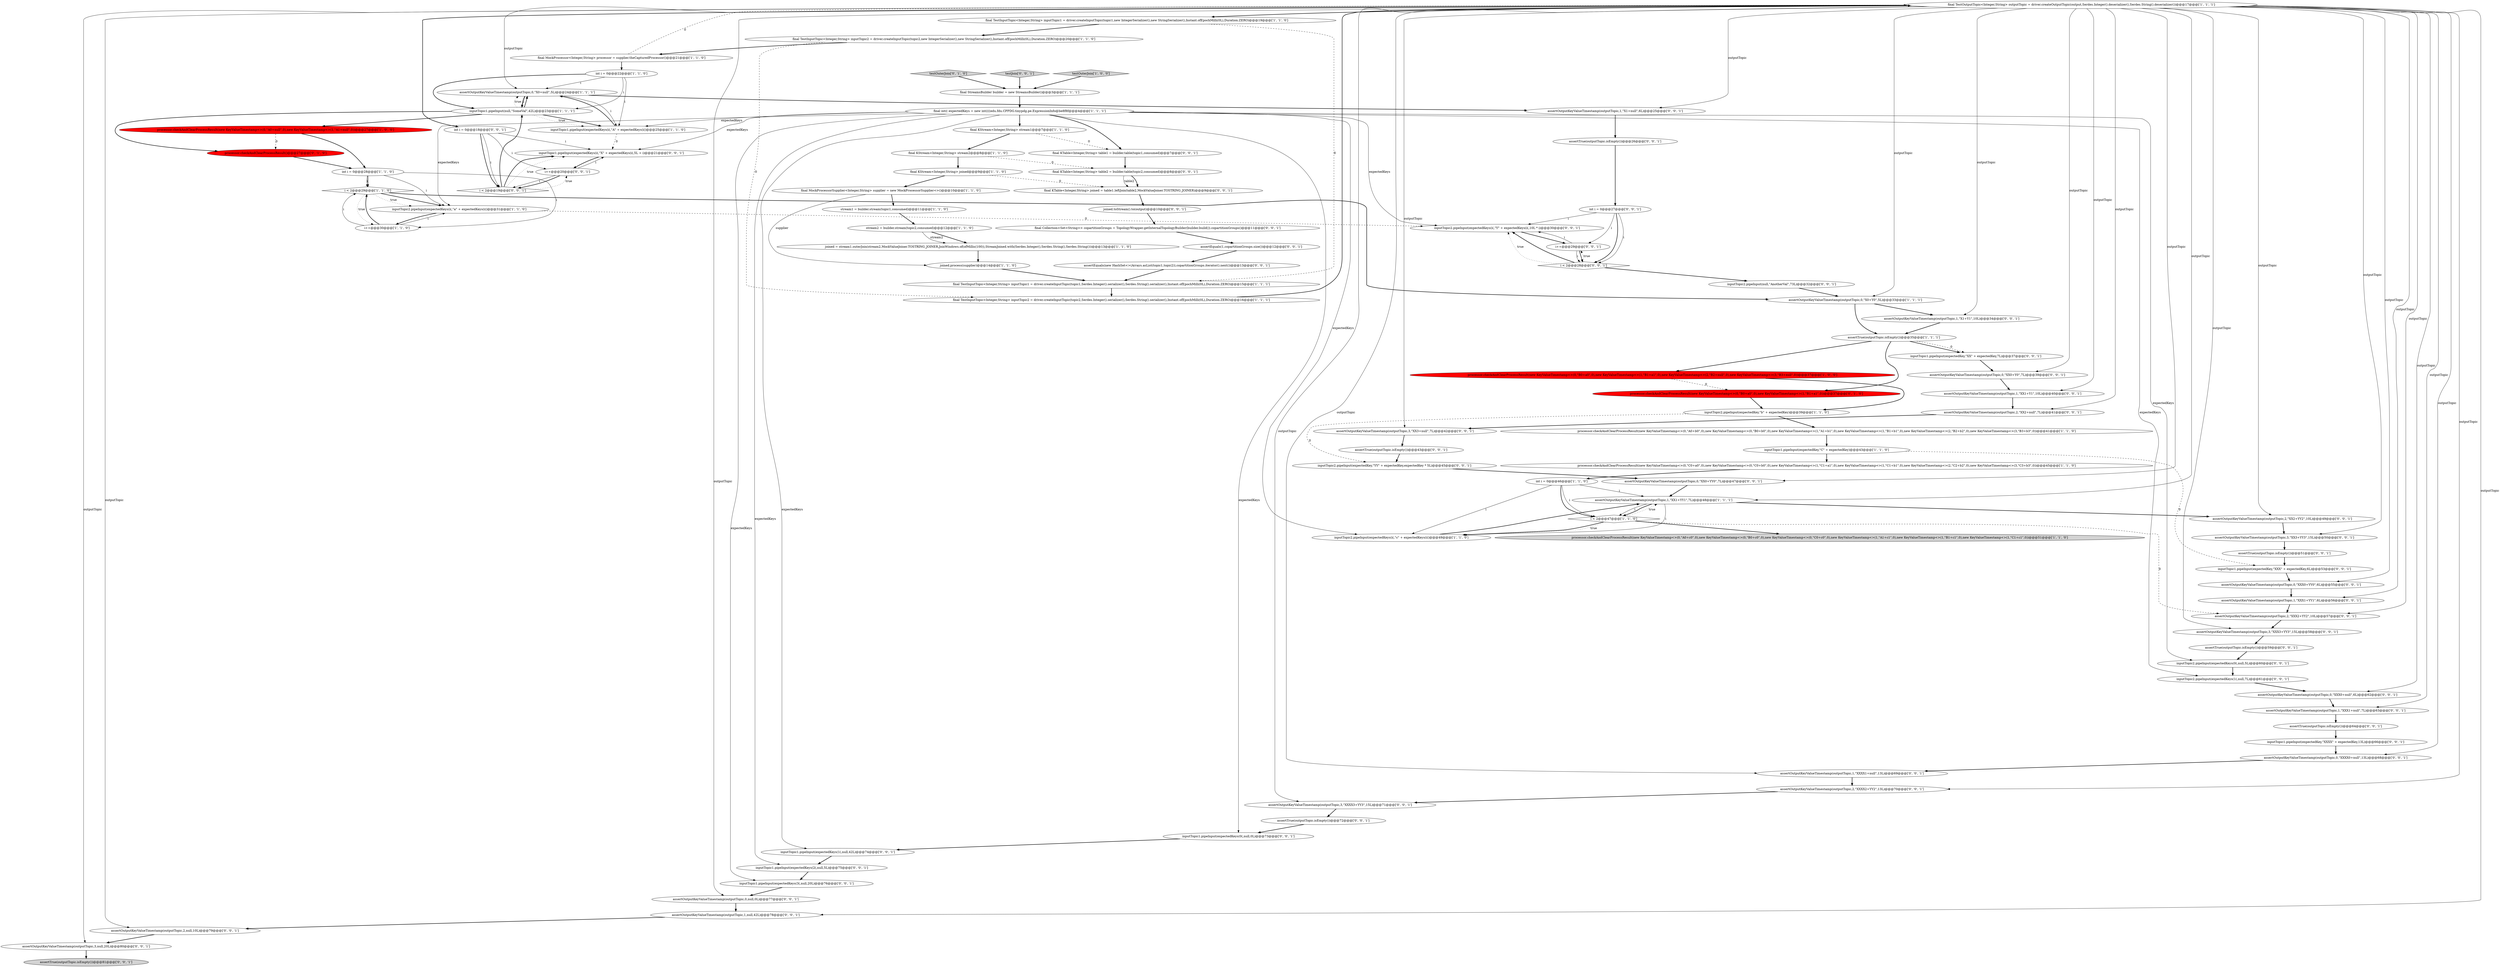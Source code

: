 digraph {
91 [style = filled, label = "inputTopic1.pipeInput(expectedKey,\"XX\" + expectedKey,7L)@@@37@@@['0', '0', '1']", fillcolor = white, shape = ellipse image = "AAA0AAABBB3BBB"];
3 [style = filled, label = "final KStream<Integer,String> stream1@@@7@@@['1', '1', '0']", fillcolor = white, shape = ellipse image = "AAA0AAABBB1BBB"];
77 [style = filled, label = "inputTopic1.pipeInput(expectedKeys(3(,null,20L)@@@76@@@['0', '0', '1']", fillcolor = white, shape = ellipse image = "AAA0AAABBB3BBB"];
38 [style = filled, label = "processor.checkAndClearProcessResult()@@@27@@@['0', '1', '0']", fillcolor = red, shape = ellipse image = "AAA1AAABBB2BBB"];
37 [style = filled, label = "inputTopic1.pipeInput(expectedKey,\"C\" + expectedKey)@@@43@@@['1', '1', '0']", fillcolor = white, shape = ellipse image = "AAA0AAABBB1BBB"];
55 [style = filled, label = "inputTopic1.pipeInput(expectedKeys(2(,null,5L)@@@75@@@['0', '0', '1']", fillcolor = white, shape = ellipse image = "AAA0AAABBB3BBB"];
14 [style = filled, label = "i < 2@@@47@@@['1', '1', '0']", fillcolor = white, shape = diamond image = "AAA0AAABBB1BBB"];
49 [style = filled, label = "inputTopic2.pipeInput(expectedKeys(1(,null,7L)@@@61@@@['0', '0', '1']", fillcolor = white, shape = ellipse image = "AAA0AAABBB3BBB"];
59 [style = filled, label = "inputTopic2.pipeInput(expectedKey,\"YY\" + expectedKey,expectedKey * 5L)@@@45@@@['0', '0', '1']", fillcolor = white, shape = ellipse image = "AAA0AAABBB3BBB"];
50 [style = filled, label = "assertOutputKeyValueTimestamp(outputTopic,0,\"XXX0+null\",6L)@@@62@@@['0', '0', '1']", fillcolor = white, shape = ellipse image = "AAA0AAABBB3BBB"];
22 [style = filled, label = "processor.checkAndClearProcessResult(new KeyValueTimestamp<>(0,\"B0+a0\",0),new KeyValueTimestamp<>(1,\"B1+a1\",0),new KeyValueTimestamp<>(2,\"B2+null\",0),new KeyValueTimestamp<>(3,\"B3+null\",0))@@@37@@@['1', '0', '0']", fillcolor = red, shape = ellipse image = "AAA1AAABBB1BBB"];
15 [style = filled, label = "final TestInputTopic<Integer,String> inputTopic2 = driver.createInputTopic(topic2,new IntegerSerializer(),new StringSerializer(),Instant.ofEpochMilli(0L),Duration.ZERO)@@@20@@@['1', '1', '0']", fillcolor = white, shape = ellipse image = "AAA0AAABBB1BBB"];
28 [style = filled, label = "i < 2@@@29@@@['1', '1', '0']", fillcolor = white, shape = diamond image = "AAA0AAABBB1BBB"];
0 [style = filled, label = "inputTopic1.pipeInput(null,\"SomeVal\",42L)@@@23@@@['1', '1', '1']", fillcolor = white, shape = ellipse image = "AAA0AAABBB1BBB"];
85 [style = filled, label = "inputTopic1.pipeInput(expectedKeys(i(,\"X\" + expectedKeys(i(,5L + i)@@@21@@@['0', '0', '1']", fillcolor = white, shape = ellipse image = "AAA0AAABBB3BBB"];
96 [style = filled, label = "i < 2@@@28@@@['0', '0', '1']", fillcolor = white, shape = diamond image = "AAA0AAABBB3BBB"];
13 [style = filled, label = "processor.checkAndClearProcessResult(new KeyValueTimestamp<>(0,\"C0+a0\",0),new KeyValueTimestamp<>(0,\"C0+b0\",0),new KeyValueTimestamp<>(1,\"C1+a1\",0),new KeyValueTimestamp<>(1,\"C1+b1\",0),new KeyValueTimestamp<>(2,\"C2+b2\",0),new KeyValueTimestamp<>(3,\"C3+b3\",0))@@@45@@@['1', '1', '0']", fillcolor = white, shape = ellipse image = "AAA0AAABBB1BBB"];
24 [style = filled, label = "assertOutputKeyValueTimestamp(outputTopic,1,\"XX1+YY1\",7L)@@@48@@@['1', '1', '1']", fillcolor = white, shape = ellipse image = "AAA0AAABBB1BBB"];
53 [style = filled, label = "assertOutputKeyValueTimestamp(outputTopic,1,\"XX1+Y1\",10L)@@@40@@@['0', '0', '1']", fillcolor = white, shape = ellipse image = "AAA0AAABBB3BBB"];
89 [style = filled, label = "assertOutputKeyValueTimestamp(outputTopic,2,\"XXXX2+YY2\",13L)@@@70@@@['0', '0', '1']", fillcolor = white, shape = ellipse image = "AAA0AAABBB3BBB"];
62 [style = filled, label = "assertOutputKeyValueTimestamp(outputTopic,1,\"XXXX1+null\",13L)@@@69@@@['0', '0', '1']", fillcolor = white, shape = ellipse image = "AAA0AAABBB3BBB"];
6 [style = filled, label = "final KStream<Integer,String> joined@@@9@@@['1', '1', '0']", fillcolor = white, shape = ellipse image = "AAA0AAABBB1BBB"];
57 [style = filled, label = "inputTopic1.pipeInput(expectedKey,\"XXXX\" + expectedKey,13L)@@@66@@@['0', '0', '1']", fillcolor = white, shape = ellipse image = "AAA0AAABBB3BBB"];
70 [style = filled, label = "assertEquals(new HashSet<>(Arrays.asList(topic1,topic2)),copartitionGroups.iterator().next())@@@13@@@['0', '0', '1']", fillcolor = white, shape = ellipse image = "AAA0AAABBB3BBB"];
92 [style = filled, label = "inputTopic2.pipeInput(expectedKeys(0(,null,5L)@@@60@@@['0', '0', '1']", fillcolor = white, shape = ellipse image = "AAA0AAABBB3BBB"];
36 [style = filled, label = "assertOutputKeyValueTimestamp(outputTopic,0,\"X0+null\",5L)@@@24@@@['1', '1', '1']", fillcolor = white, shape = ellipse image = "AAA0AAABBB1BBB"];
33 [style = filled, label = "processor.checkAndClearProcessResult(new KeyValueTimestamp<>(0,\"A0+null\",0),new KeyValueTimestamp<>(1,\"A1+null\",0))@@@27@@@['1', '0', '0']", fillcolor = red, shape = ellipse image = "AAA1AAABBB1BBB"];
51 [style = filled, label = "assertOutputKeyValueTimestamp(outputTopic,3,\"XX3+null\",7L)@@@42@@@['0', '0', '1']", fillcolor = white, shape = ellipse image = "AAA0AAABBB3BBB"];
7 [style = filled, label = "inputTopic2.pipeInput(expectedKeys(i(,\"a\" + expectedKeys(i()@@@31@@@['1', '1', '0']", fillcolor = white, shape = ellipse image = "AAA0AAABBB1BBB"];
39 [style = filled, label = "processor.checkAndClearProcessResult(new KeyValueTimestamp<>(0,\"B0+a0\",0),new KeyValueTimestamp<>(1,\"B1+a1\",0))@@@37@@@['0', '1', '0']", fillcolor = red, shape = ellipse image = "AAA1AAABBB2BBB"];
72 [style = filled, label = "i++@@@29@@@['0', '0', '1']", fillcolor = white, shape = ellipse image = "AAA0AAABBB3BBB"];
52 [style = filled, label = "testJoin['0', '0', '1']", fillcolor = lightgray, shape = diamond image = "AAA0AAABBB3BBB"];
17 [style = filled, label = "testOuterJoin['1', '0', '0']", fillcolor = lightgray, shape = diamond image = "AAA0AAABBB1BBB"];
60 [style = filled, label = "final Collection<Set<String>> copartitionGroups = TopologyWrapper.getInternalTopologyBuilder(builder.build()).copartitionGroups()@@@11@@@['0', '0', '1']", fillcolor = white, shape = ellipse image = "AAA0AAABBB3BBB"];
9 [style = filled, label = "stream2 = builder.stream(topic2,consumed)@@@12@@@['1', '1', '0']", fillcolor = white, shape = ellipse image = "AAA0AAABBB1BBB"];
78 [style = filled, label = "int i = 0@@@18@@@['0', '0', '1']", fillcolor = white, shape = ellipse image = "AAA0AAABBB3BBB"];
32 [style = filled, label = "final MockProcessor<Integer,String> processor = supplier.theCapturedProcessor()@@@21@@@['1', '1', '0']", fillcolor = white, shape = ellipse image = "AAA0AAABBB1BBB"];
94 [style = filled, label = "assertOutputKeyValueTimestamp(outputTopic,1,\"XXX1+YY1\",6L)@@@56@@@['0', '0', '1']", fillcolor = white, shape = ellipse image = "AAA0AAABBB3BBB"];
80 [style = filled, label = "assertOutputKeyValueTimestamp(outputTopic,2,\"XX2+YY2\",10L)@@@49@@@['0', '0', '1']", fillcolor = white, shape = ellipse image = "AAA0AAABBB3BBB"];
16 [style = filled, label = "final int(( expectedKeys = new int((((edu.fdu.CPPDG.tinypdg.pe.ExpressionInfo@be8f8f@@@4@@@['1', '1', '1']", fillcolor = white, shape = ellipse image = "AAA0AAABBB1BBB"];
4 [style = filled, label = "stream1 = builder.stream(topic1,consumed)@@@11@@@['1', '1', '0']", fillcolor = white, shape = ellipse image = "AAA0AAABBB1BBB"];
65 [style = filled, label = "assertTrue(outputTopic.isEmpty())@@@72@@@['0', '0', '1']", fillcolor = white, shape = ellipse image = "AAA0AAABBB3BBB"];
34 [style = filled, label = "int i = 0@@@28@@@['1', '1', '0']", fillcolor = white, shape = ellipse image = "AAA0AAABBB1BBB"];
10 [style = filled, label = "final KStream<Integer,String> stream2@@@8@@@['1', '1', '0']", fillcolor = white, shape = ellipse image = "AAA0AAABBB1BBB"];
56 [style = filled, label = "final KTable<Integer,String> joined = table1.leftJoin(table2,MockValueJoiner.TOSTRING_JOINER)@@@9@@@['0', '0', '1']", fillcolor = white, shape = ellipse image = "AAA0AAABBB3BBB"];
18 [style = filled, label = "final TestInputTopic<Integer,String> inputTopic1 = driver.createInputTopic(topic1,new IntegerSerializer(),new StringSerializer(),Instant.ofEpochMilli(0L),Duration.ZERO)@@@19@@@['1', '1', '0']", fillcolor = white, shape = ellipse image = "AAA0AAABBB1BBB"];
1 [style = filled, label = "int i = 0@@@22@@@['1', '1', '0']", fillcolor = white, shape = ellipse image = "AAA0AAABBB1BBB"];
48 [style = filled, label = "assertTrue(outputTopic.isEmpty())@@@26@@@['0', '0', '1']", fillcolor = white, shape = ellipse image = "AAA0AAABBB3BBB"];
63 [style = filled, label = "assertOutputKeyValueTimestamp(outputTopic,3,null,20L)@@@80@@@['0', '0', '1']", fillcolor = white, shape = ellipse image = "AAA0AAABBB3BBB"];
67 [style = filled, label = "inputTopic1.pipeInput(expectedKeys(1(,null,42L)@@@74@@@['0', '0', '1']", fillcolor = white, shape = ellipse image = "AAA0AAABBB3BBB"];
27 [style = filled, label = "assertTrue(outputTopic.isEmpty())@@@35@@@['1', '1', '1']", fillcolor = white, shape = ellipse image = "AAA0AAABBB1BBB"];
45 [style = filled, label = "assertOutputKeyValueTimestamp(outputTopic,2,\"XX2+null\",7L)@@@41@@@['0', '0', '1']", fillcolor = white, shape = ellipse image = "AAA0AAABBB3BBB"];
73 [style = filled, label = "assertEquals(1,copartitionGroups.size())@@@12@@@['0', '0', '1']", fillcolor = white, shape = ellipse image = "AAA0AAABBB3BBB"];
93 [style = filled, label = "assertOutputKeyValueTimestamp(outputTopic,0,\"XX0+YY0\",7L)@@@47@@@['0', '0', '1']", fillcolor = white, shape = ellipse image = "AAA0AAABBB3BBB"];
68 [style = filled, label = "int i = 0@@@27@@@['0', '0', '1']", fillcolor = white, shape = ellipse image = "AAA0AAABBB3BBB"];
46 [style = filled, label = "assertTrue(outputTopic.isEmpty())@@@81@@@['0', '0', '1']", fillcolor = lightgray, shape = ellipse image = "AAA0AAABBB3BBB"];
23 [style = filled, label = "assertOutputKeyValueTimestamp(outputTopic,0,\"X0+Y0\",5L)@@@33@@@['1', '1', '1']", fillcolor = white, shape = ellipse image = "AAA0AAABBB1BBB"];
75 [style = filled, label = "assertOutputKeyValueTimestamp(outputTopic,3,\"XXXX3+YY3\",15L)@@@71@@@['0', '0', '1']", fillcolor = white, shape = ellipse image = "AAA0AAABBB3BBB"];
88 [style = filled, label = "assertOutputKeyValueTimestamp(outputTopic,0,\"XX0+Y0\",7L)@@@39@@@['0', '0', '1']", fillcolor = white, shape = ellipse image = "AAA0AAABBB3BBB"];
2 [style = filled, label = "processor.checkAndClearProcessResult(new KeyValueTimestamp<>(0,\"A0+c0\",0),new KeyValueTimestamp<>(0,\"B0+c0\",0),new KeyValueTimestamp<>(0,\"C0+c0\",0),new KeyValueTimestamp<>(1,\"A1+c1\",0),new KeyValueTimestamp<>(1,\"B1+c1\",0),new KeyValueTimestamp<>(1,\"C1+c1\",0))@@@51@@@['1', '1', '0']", fillcolor = lightgray, shape = ellipse image = "AAA0AAABBB1BBB"];
61 [style = filled, label = "final KTable<Integer,String> table1 = builder.table(topic1,consumed)@@@7@@@['0', '0', '1']", fillcolor = white, shape = ellipse image = "AAA0AAABBB3BBB"];
76 [style = filled, label = "inputTopic1.pipeInput(expectedKey,\"XXX\" + expectedKey,6L)@@@53@@@['0', '0', '1']", fillcolor = white, shape = ellipse image = "AAA0AAABBB3BBB"];
54 [style = filled, label = "assertOutputKeyValueTimestamp(outputTopic,0,null,0L)@@@77@@@['0', '0', '1']", fillcolor = white, shape = ellipse image = "AAA0AAABBB3BBB"];
82 [style = filled, label = "assertOutputKeyValueTimestamp(outputTopic,3,\"XXX3+YY3\",15L)@@@58@@@['0', '0', '1']", fillcolor = white, shape = ellipse image = "AAA0AAABBB3BBB"];
83 [style = filled, label = "i++@@@20@@@['0', '0', '1']", fillcolor = white, shape = ellipse image = "AAA0AAABBB3BBB"];
81 [style = filled, label = "inputTopic2.pipeInput(expectedKeys(i(,\"Y\" + expectedKeys(i(,10L * i)@@@30@@@['0', '0', '1']", fillcolor = white, shape = ellipse image = "AAA0AAABBB3BBB"];
95 [style = filled, label = "assertTrue(outputTopic.isEmpty())@@@64@@@['0', '0', '1']", fillcolor = white, shape = ellipse image = "AAA0AAABBB3BBB"];
86 [style = filled, label = "assertOutputKeyValueTimestamp(outputTopic,2,\"XXX2+YY2\",10L)@@@57@@@['0', '0', '1']", fillcolor = white, shape = ellipse image = "AAA0AAABBB3BBB"];
79 [style = filled, label = "assertOutputKeyValueTimestamp(outputTopic,0,\"XXX0+YY0\",6L)@@@55@@@['0', '0', '1']", fillcolor = white, shape = ellipse image = "AAA0AAABBB3BBB"];
66 [style = filled, label = "inputTopic1.pipeInput(expectedKeys(0(,null,0L)@@@73@@@['0', '0', '1']", fillcolor = white, shape = ellipse image = "AAA0AAABBB3BBB"];
40 [style = filled, label = "testOuterJoin['0', '1', '0']", fillcolor = lightgray, shape = diamond image = "AAA0AAABBB2BBB"];
58 [style = filled, label = "assertOutputKeyValueTimestamp(outputTopic,0,\"XXXX0+null\",13L)@@@68@@@['0', '0', '1']", fillcolor = white, shape = ellipse image = "AAA0AAABBB3BBB"];
26 [style = filled, label = "final MockProcessorSupplier<Integer,String> supplier = new MockProcessorSupplier<>()@@@10@@@['1', '1', '0']", fillcolor = white, shape = ellipse image = "AAA0AAABBB1BBB"];
11 [style = filled, label = "joined = stream1.outerJoin(stream2,MockValueJoiner.TOSTRING_JOINER,JoinWindows.of(ofMillis(100)),StreamJoined.with(Serdes.Integer(),Serdes.String(),Serdes.String()))@@@13@@@['1', '1', '0']", fillcolor = white, shape = ellipse image = "AAA0AAABBB1BBB"];
25 [style = filled, label = "inputTopic2.pipeInput(expectedKeys(i(,\"c\" + expectedKeys(i()@@@49@@@['1', '1', '0']", fillcolor = white, shape = ellipse image = "AAA0AAABBB1BBB"];
71 [style = filled, label = "joined.toStream().to(output)@@@10@@@['0', '0', '1']", fillcolor = white, shape = ellipse image = "AAA0AAABBB3BBB"];
47 [style = filled, label = "assertOutputKeyValueTimestamp(outputTopic,1,\"X1+Y1\",10L)@@@34@@@['0', '0', '1']", fillcolor = white, shape = ellipse image = "AAA0AAABBB3BBB"];
29 [style = filled, label = "processor.checkAndClearProcessResult(new KeyValueTimestamp<>(0,\"A0+b0\",0),new KeyValueTimestamp<>(0,\"B0+b0\",0),new KeyValueTimestamp<>(1,\"A1+b1\",0),new KeyValueTimestamp<>(1,\"B1+b1\",0),new KeyValueTimestamp<>(2,\"B2+b2\",0),new KeyValueTimestamp<>(3,\"B3+b3\",0))@@@41@@@['1', '1', '0']", fillcolor = white, shape = ellipse image = "AAA0AAABBB1BBB"];
43 [style = filled, label = "i < 2@@@19@@@['0', '0', '1']", fillcolor = white, shape = diamond image = "AAA0AAABBB3BBB"];
42 [style = filled, label = "assertOutputKeyValueTimestamp(outputTopic,1,\"XXX1+null\",7L)@@@63@@@['0', '0', '1']", fillcolor = white, shape = ellipse image = "AAA0AAABBB3BBB"];
19 [style = filled, label = "inputTopic1.pipeInput(expectedKeys(i(,\"A\" + expectedKeys(i()@@@25@@@['1', '1', '0']", fillcolor = white, shape = ellipse image = "AAA0AAABBB1BBB"];
20 [style = filled, label = "final TestOutputTopic<Integer,String> outputTopic = driver.createOutputTopic(output,Serdes.Integer().deserializer(),Serdes.String().deserializer())@@@17@@@['1', '1', '1']", fillcolor = white, shape = ellipse image = "AAA0AAABBB1BBB"];
31 [style = filled, label = "joined.process(supplier)@@@14@@@['1', '1', '0']", fillcolor = white, shape = ellipse image = "AAA0AAABBB1BBB"];
87 [style = filled, label = "assertOutputKeyValueTimestamp(outputTopic,1,null,42L)@@@78@@@['0', '0', '1']", fillcolor = white, shape = ellipse image = "AAA0AAABBB3BBB"];
74 [style = filled, label = "assertOutputKeyValueTimestamp(outputTopic,3,\"XX3+YY3\",15L)@@@50@@@['0', '0', '1']", fillcolor = white, shape = ellipse image = "AAA0AAABBB3BBB"];
69 [style = filled, label = "inputTopic2.pipeInput(null,\"AnotherVal\",73L)@@@32@@@['0', '0', '1']", fillcolor = white, shape = ellipse image = "AAA0AAABBB3BBB"];
84 [style = filled, label = "assertOutputKeyValueTimestamp(outputTopic,2,null,10L)@@@79@@@['0', '0', '1']", fillcolor = white, shape = ellipse image = "AAA0AAABBB3BBB"];
12 [style = filled, label = "i++@@@30@@@['1', '1', '0']", fillcolor = white, shape = ellipse image = "AAA0AAABBB1BBB"];
97 [style = filled, label = "assertTrue(outputTopic.isEmpty())@@@43@@@['0', '0', '1']", fillcolor = white, shape = ellipse image = "AAA0AAABBB3BBB"];
21 [style = filled, label = "final TestInputTopic<Integer,String> inputTopic1 = driver.createInputTopic(topic1,Serdes.Integer().serializer(),Serdes.String().serializer(),Instant.ofEpochMilli(0L),Duration.ZERO)@@@15@@@['1', '1', '1']", fillcolor = white, shape = ellipse image = "AAA0AAABBB1BBB"];
90 [style = filled, label = "assertTrue(outputTopic.isEmpty())@@@59@@@['0', '0', '1']", fillcolor = white, shape = ellipse image = "AAA0AAABBB3BBB"];
41 [style = filled, label = "final KTable<Integer,String> table2 = builder.table(topic2,consumed)@@@8@@@['0', '0', '1']", fillcolor = white, shape = ellipse image = "AAA0AAABBB3BBB"];
35 [style = filled, label = "final TestInputTopic<Integer,String> inputTopic2 = driver.createInputTopic(topic2,Serdes.Integer().serializer(),Serdes.String().serializer(),Instant.ofEpochMilli(0L),Duration.ZERO)@@@16@@@['1', '1', '1']", fillcolor = white, shape = ellipse image = "AAA0AAABBB1BBB"];
44 [style = filled, label = "assertOutputKeyValueTimestamp(outputTopic,1,\"X1+null\",6L)@@@25@@@['0', '0', '1']", fillcolor = white, shape = ellipse image = "AAA0AAABBB3BBB"];
8 [style = filled, label = "final StreamsBuilder builder = new StreamsBuilder()@@@3@@@['1', '1', '1']", fillcolor = white, shape = ellipse image = "AAA0AAABBB1BBB"];
30 [style = filled, label = "int i = 0@@@46@@@['1', '1', '0']", fillcolor = white, shape = ellipse image = "AAA0AAABBB1BBB"];
64 [style = filled, label = "assertTrue(outputTopic.isEmpty())@@@51@@@['0', '0', '1']", fillcolor = white, shape = ellipse image = "AAA0AAABBB3BBB"];
5 [style = filled, label = "inputTopic2.pipeInput(expectedKey,\"b\" + expectedKey)@@@39@@@['1', '1', '0']", fillcolor = white, shape = ellipse image = "AAA0AAABBB1BBB"];
8->16 [style = bold, label=""];
68->96 [style = bold, label=""];
34->7 [style = solid, label="i"];
52->8 [style = bold, label=""];
14->25 [style = bold, label=""];
9->11 [style = bold, label=""];
51->97 [style = bold, label=""];
20->62 [style = solid, label="outputTopic"];
0->19 [style = dotted, label="true"];
37->76 [style = dashed, label="0"];
31->21 [style = bold, label=""];
19->36 [style = bold, label=""];
57->58 [style = bold, label=""];
1->19 [style = solid, label="i"];
47->27 [style = bold, label=""];
71->60 [style = bold, label=""];
36->0 [style = solid, label="i"];
12->28 [style = solid, label="i"];
96->81 [style = dotted, label="true"];
30->25 [style = solid, label="i"];
78->83 [style = solid, label="i"];
10->41 [style = dashed, label="0"];
36->0 [style = bold, label=""];
58->62 [style = bold, label=""];
30->14 [style = solid, label="i"];
18->21 [style = dashed, label="0"];
28->7 [style = dotted, label="true"];
27->91 [style = bold, label=""];
20->79 [style = solid, label="outputTopic"];
30->14 [style = bold, label=""];
9->11 [style = solid, label="stream2"];
43->0 [style = bold, label=""];
24->80 [style = bold, label=""];
16->92 [style = solid, label="expectedKeys"];
83->43 [style = solid, label="i"];
21->35 [style = bold, label=""];
20->51 [style = solid, label="outputTopic"];
20->54 [style = solid, label="outputTopic"];
43->83 [style = dotted, label="true"];
20->87 [style = solid, label="outputTopic"];
16->67 [style = solid, label="expectedKeys"];
95->57 [style = bold, label=""];
20->44 [style = solid, label="outputTopic"];
16->66 [style = solid, label="expectedKeys"];
68->96 [style = solid, label="i"];
20->80 [style = solid, label="outputTopic"];
16->3 [style = bold, label=""];
5->29 [style = bold, label=""];
91->88 [style = bold, label=""];
12->28 [style = bold, label=""];
20->50 [style = solid, label="outputTopic"];
83->43 [style = bold, label=""];
36->44 [style = bold, label=""];
35->20 [style = bold, label=""];
0->19 [style = bold, label=""];
66->67 [style = bold, label=""];
14->24 [style = dotted, label="true"];
62->89 [style = bold, label=""];
56->71 [style = bold, label=""];
18->15 [style = bold, label=""];
64->76 [style = bold, label=""];
1->36 [style = solid, label="i"];
65->66 [style = bold, label=""];
1->0 [style = bold, label=""];
75->65 [style = bold, label=""];
78->85 [style = solid, label="i"];
26->4 [style = bold, label=""];
27->22 [style = bold, label=""];
22->5 [style = bold, label=""];
84->63 [style = bold, label=""];
14->86 [style = dashed, label="0"];
20->45 [style = solid, label="outputTopic"];
0->38 [style = bold, label=""];
0->36 [style = bold, label=""];
20->18 [style = bold, label=""];
3->10 [style = bold, label=""];
25->24 [style = bold, label=""];
26->31 [style = solid, label="supplier"];
24->14 [style = solid, label="i"];
33->38 [style = dashed, label="0"];
70->21 [style = bold, label=""];
69->23 [style = bold, label=""];
16->7 [style = solid, label="expectedKeys"];
72->96 [style = solid, label="i"];
78->43 [style = solid, label="i"];
14->25 [style = dotted, label="true"];
27->91 [style = dashed, label="0"];
5->59 [style = dashed, label="0"];
34->28 [style = solid, label="i"];
16->77 [style = solid, label="expectedKeys"];
37->13 [style = bold, label=""];
72->96 [style = bold, label=""];
32->20 [style = dashed, label="0"];
30->24 [style = solid, label="i"];
94->86 [style = bold, label=""];
90->92 [style = bold, label=""];
4->9 [style = bold, label=""];
17->8 [style = bold, label=""];
79->94 [style = bold, label=""];
20->75 [style = solid, label="outputTopic"];
61->41 [style = bold, label=""];
6->26 [style = bold, label=""];
20->47 [style = solid, label="outputTopic"];
3->61 [style = dashed, label="0"];
87->84 [style = bold, label=""];
39->5 [style = bold, label=""];
45->51 [style = bold, label=""];
59->93 [style = bold, label=""];
16->61 [style = bold, label=""];
34->12 [style = solid, label="i"];
29->37 [style = bold, label=""];
55->77 [style = bold, label=""];
73->70 [style = bold, label=""];
77->54 [style = bold, label=""];
89->75 [style = bold, label=""];
10->6 [style = bold, label=""];
16->49 [style = solid, label="expectedKeys"];
49->50 [style = bold, label=""];
20->36 [style = solid, label="outputTopic"];
68->72 [style = solid, label="i"];
15->35 [style = dashed, label="0"];
34->28 [style = bold, label=""];
11->31 [style = bold, label=""];
27->39 [style = bold, label=""];
19->85 [style = dashed, label="0"];
20->24 [style = solid, label="outputTopic"];
63->46 [style = bold, label=""];
86->82 [style = bold, label=""];
20->88 [style = solid, label="outputTopic"];
20->86 [style = solid, label="outputTopic"];
50->42 [style = bold, label=""];
28->23 [style = bold, label=""];
32->1 [style = bold, label=""];
48->68 [style = bold, label=""];
23->47 [style = bold, label=""];
38->34 [style = bold, label=""];
20->78 [style = bold, label=""];
14->2 [style = bold, label=""];
54->87 [style = bold, label=""];
20->63 [style = solid, label="outputTopic"];
85->83 [style = bold, label=""];
12->7 [style = solid, label="i"];
20->93 [style = solid, label="outputTopic"];
93->24 [style = bold, label=""];
28->12 [style = dotted, label="true"];
88->53 [style = bold, label=""];
20->89 [style = solid, label="outputTopic"];
16->19 [style = solid, label="expectedKeys"];
97->59 [style = bold, label=""];
23->27 [style = bold, label=""];
7->12 [style = bold, label=""];
20->84 [style = solid, label="outputTopic"];
36->19 [style = solid, label="i"];
16->25 [style = solid, label="expectedKeys"];
20->74 [style = solid, label="outputTopic"];
7->81 [style = dashed, label="0"];
28->7 [style = bold, label=""];
74->64 [style = bold, label=""];
41->56 [style = bold, label=""];
72->81 [style = solid, label="i"];
41->56 [style = solid, label="table2"];
13->30 [style = bold, label=""];
83->85 [style = solid, label="i"];
20->23 [style = solid, label="outputTopic"];
20->53 [style = solid, label="outputTopic"];
16->85 [style = solid, label="expectedKeys"];
43->85 [style = bold, label=""];
78->43 [style = bold, label=""];
0->36 [style = dotted, label="true"];
24->14 [style = bold, label=""];
82->90 [style = bold, label=""];
20->82 [style = solid, label="outputTopic"];
1->0 [style = solid, label="i"];
67->55 [style = bold, label=""];
80->74 [style = bold, label=""];
81->72 [style = bold, label=""];
0->33 [style = bold, label=""];
60->73 [style = bold, label=""];
44->48 [style = bold, label=""];
96->72 [style = dotted, label="true"];
20->42 [style = solid, label="outputTopic"];
20->58 [style = solid, label="outputTopic"];
22->39 [style = dashed, label="0"];
6->56 [style = dashed, label="0"];
96->81 [style = bold, label=""];
16->81 [style = solid, label="expectedKeys"];
76->79 [style = bold, label=""];
42->95 [style = bold, label=""];
92->49 [style = bold, label=""];
15->32 [style = bold, label=""];
20->94 [style = solid, label="outputTopic"];
16->55 [style = solid, label="expectedKeys"];
33->34 [style = bold, label=""];
96->69 [style = bold, label=""];
24->25 [style = solid, label="i"];
68->81 [style = solid, label="i"];
53->45 [style = bold, label=""];
43->85 [style = dotted, label="true"];
40->8 [style = bold, label=""];
}
